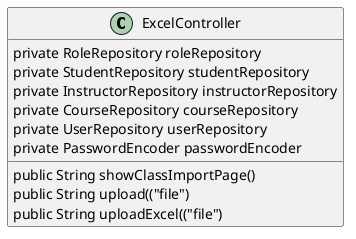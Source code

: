 @startuml
skinparam classAttributeIconSize 0
class ExcelController {
    private RoleRepository roleRepository
    private StudentRepository studentRepository
    private InstructorRepository instructorRepository
    private CourseRepository courseRepository
    private UserRepository userRepository
    private PasswordEncoder passwordEncoder
    public String showClassImportPage()
    public String upload(("file")
    public String uploadExcel(("file")
}
@enduml
